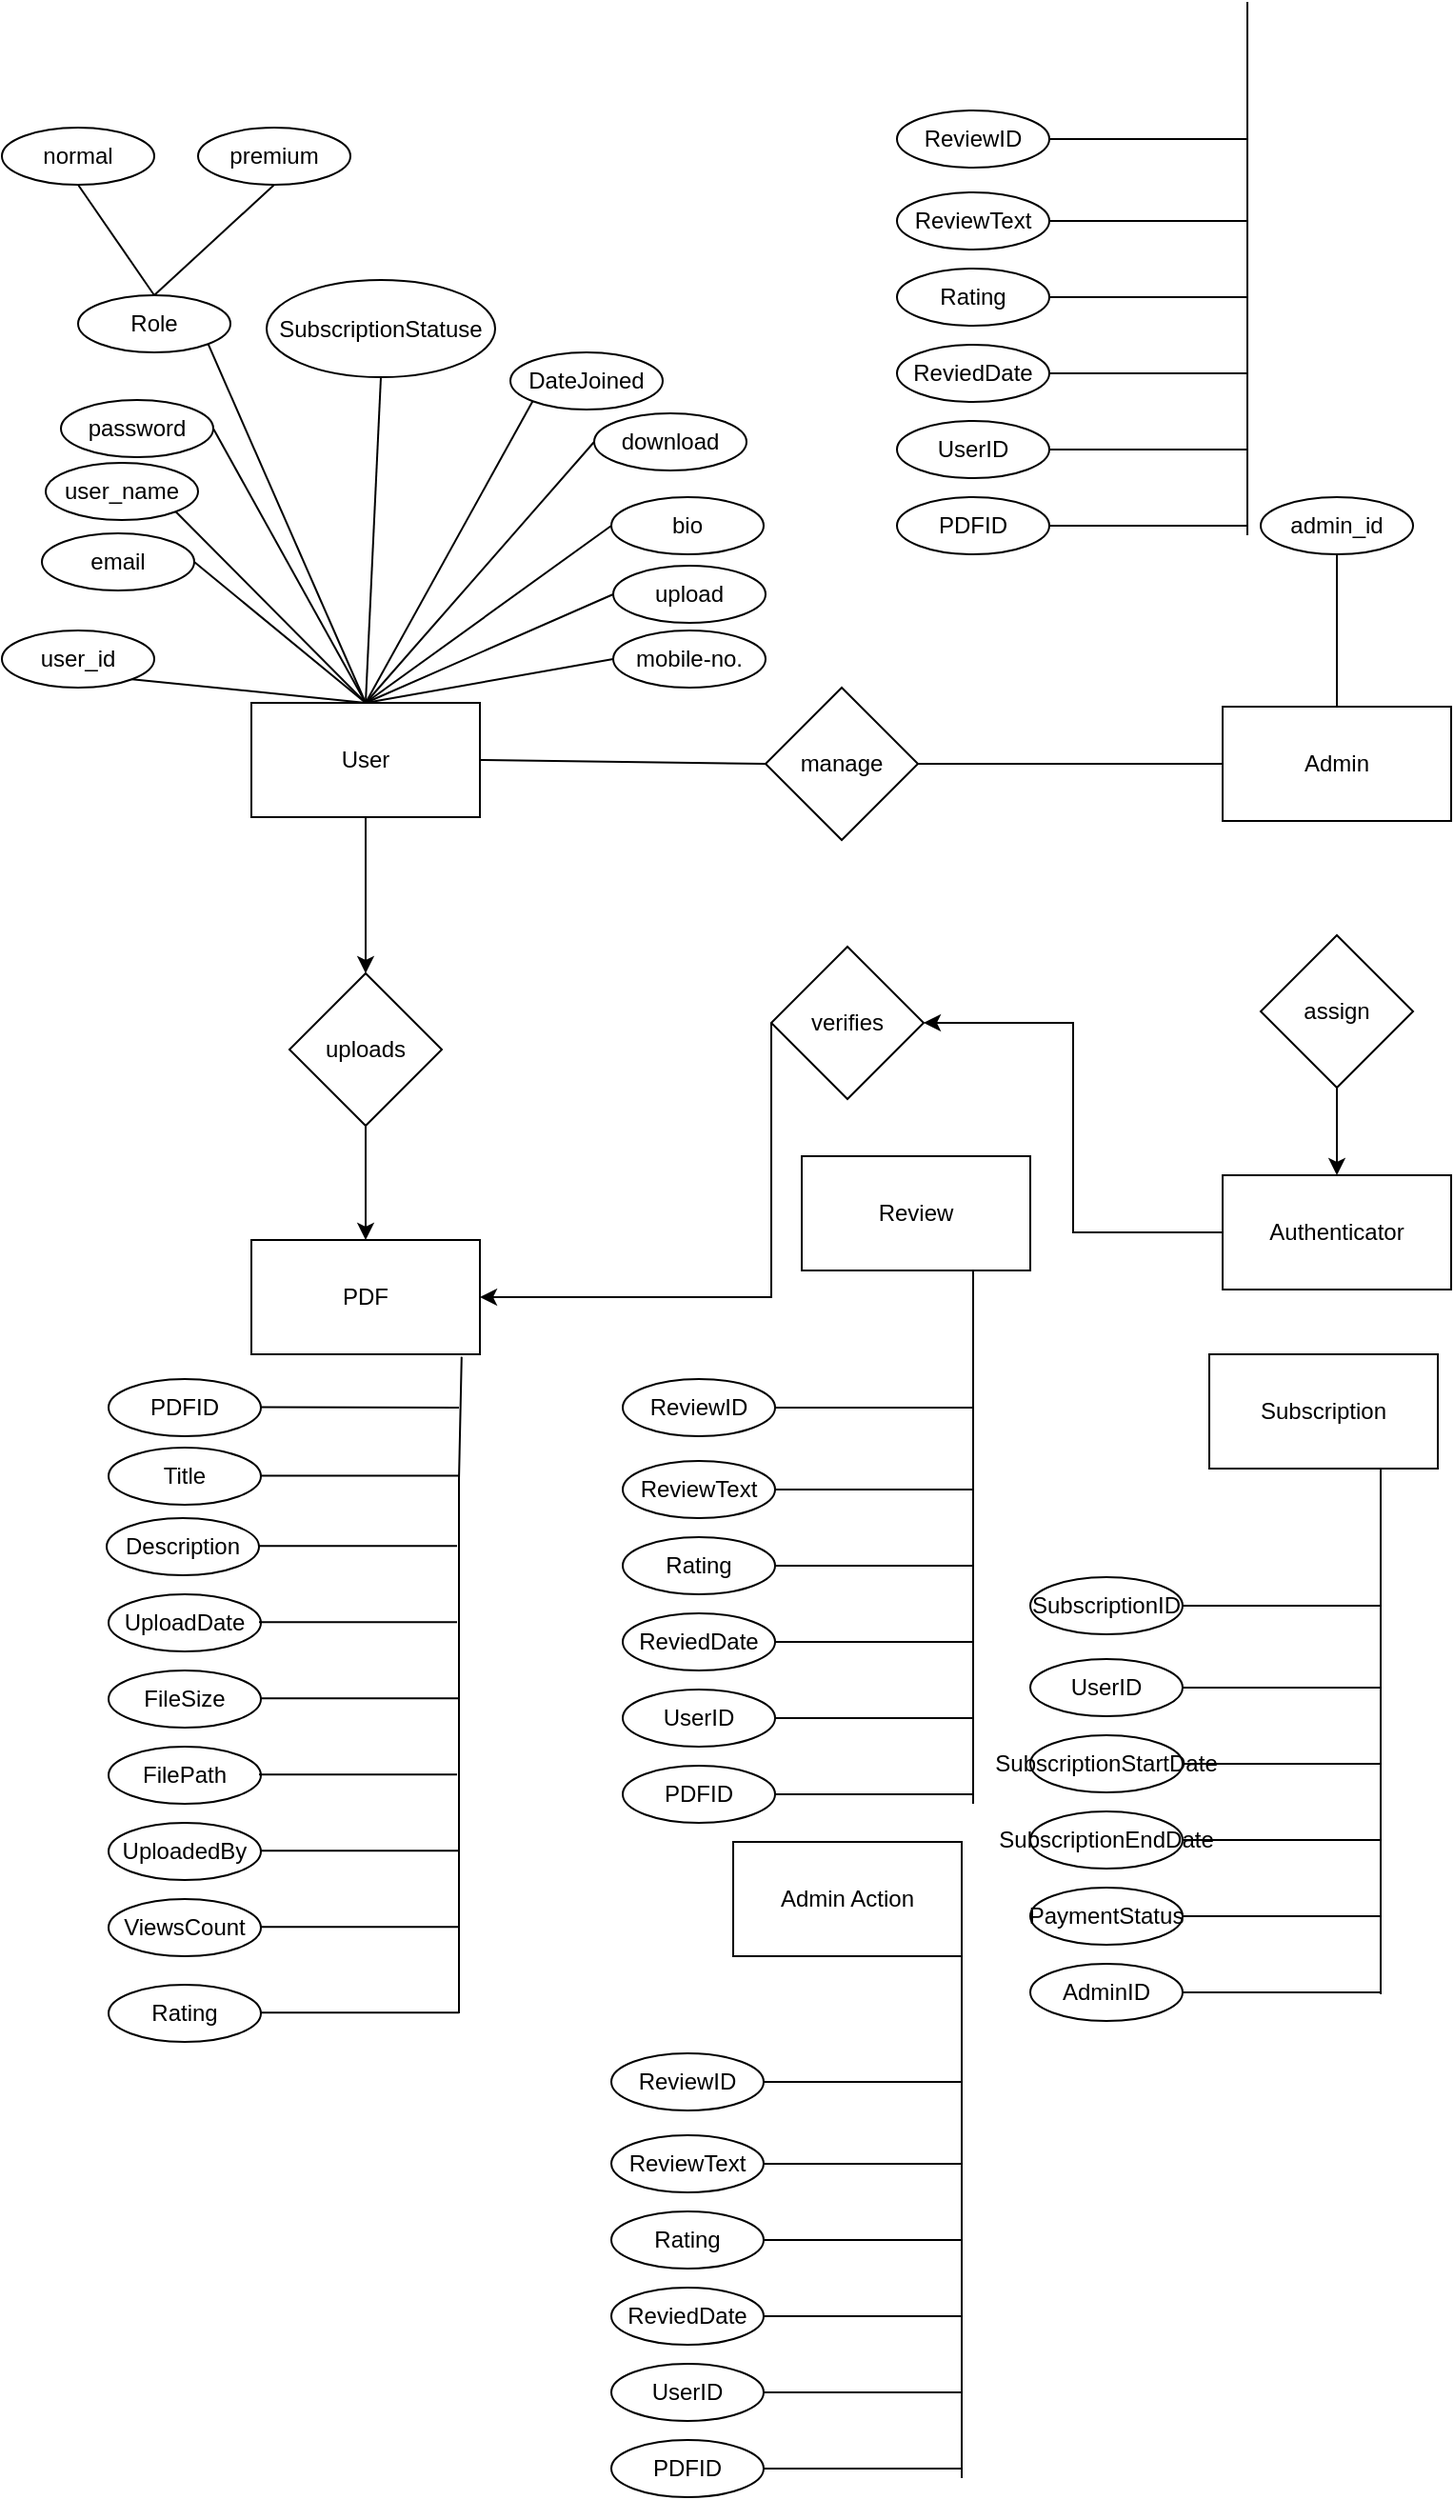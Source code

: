 <mxfile version="24.7.8">
  <diagram name="Page-1" id="J34UUTQpZUb7Md4DEHor">
    <mxGraphModel dx="2580" dy="1126" grid="1" gridSize="10" guides="1" tooltips="1" connect="1" arrows="1" fold="1" page="1" pageScale="1" pageWidth="827" pageHeight="1169" math="0" shadow="0">
      <root>
        <mxCell id="0" />
        <mxCell id="1" parent="0" />
        <mxCell id="ro1XtTDIESp_CkTBeO06-13" style="edgeStyle=orthogonalEdgeStyle;rounded=0;orthogonalLoop=1;jettySize=auto;html=1;exitX=0.5;exitY=1;exitDx=0;exitDy=0;entryX=0.5;entryY=0;entryDx=0;entryDy=0;" edge="1" parent="1" source="ro1XtTDIESp_CkTBeO06-1" target="ro1XtTDIESp_CkTBeO06-6">
          <mxGeometry relative="1" as="geometry" />
        </mxCell>
        <mxCell id="ro1XtTDIESp_CkTBeO06-1" value="User" style="rounded=0;whiteSpace=wrap;html=1;" vertex="1" parent="1">
          <mxGeometry x="141" y="462" width="120" height="60" as="geometry" />
        </mxCell>
        <mxCell id="ro1XtTDIESp_CkTBeO06-2" value="Admin" style="rounded=0;whiteSpace=wrap;html=1;" vertex="1" parent="1">
          <mxGeometry x="651" y="464" width="120" height="60" as="geometry" />
        </mxCell>
        <mxCell id="ro1XtTDIESp_CkTBeO06-15" style="edgeStyle=orthogonalEdgeStyle;rounded=0;orthogonalLoop=1;jettySize=auto;html=1;entryX=1;entryY=0.5;entryDx=0;entryDy=0;" edge="1" parent="1" source="ro1XtTDIESp_CkTBeO06-3" target="ro1XtTDIESp_CkTBeO06-5">
          <mxGeometry relative="1" as="geometry" />
        </mxCell>
        <mxCell id="ro1XtTDIESp_CkTBeO06-3" value="Authenticator" style="rounded=0;whiteSpace=wrap;html=1;" vertex="1" parent="1">
          <mxGeometry x="651" y="710" width="120" height="60" as="geometry" />
        </mxCell>
        <mxCell id="ro1XtTDIESp_CkTBeO06-4" value="PDF" style="rounded=0;whiteSpace=wrap;html=1;" vertex="1" parent="1">
          <mxGeometry x="141" y="744" width="120" height="60" as="geometry" />
        </mxCell>
        <mxCell id="ro1XtTDIESp_CkTBeO06-16" style="edgeStyle=orthogonalEdgeStyle;rounded=0;orthogonalLoop=1;jettySize=auto;html=1;exitX=0;exitY=0.5;exitDx=0;exitDy=0;" edge="1" parent="1" source="ro1XtTDIESp_CkTBeO06-5" target="ro1XtTDIESp_CkTBeO06-4">
          <mxGeometry relative="1" as="geometry">
            <Array as="points">
              <mxPoint x="414" y="774" />
            </Array>
          </mxGeometry>
        </mxCell>
        <mxCell id="ro1XtTDIESp_CkTBeO06-5" value="verifies" style="rhombus;whiteSpace=wrap;html=1;" vertex="1" parent="1">
          <mxGeometry x="414" y="590" width="80" height="80" as="geometry" />
        </mxCell>
        <mxCell id="ro1XtTDIESp_CkTBeO06-14" style="edgeStyle=orthogonalEdgeStyle;rounded=0;orthogonalLoop=1;jettySize=auto;html=1;exitX=0.5;exitY=1;exitDx=0;exitDy=0;entryX=0.5;entryY=0;entryDx=0;entryDy=0;" edge="1" parent="1" source="ro1XtTDIESp_CkTBeO06-6" target="ro1XtTDIESp_CkTBeO06-4">
          <mxGeometry relative="1" as="geometry" />
        </mxCell>
        <mxCell id="ro1XtTDIESp_CkTBeO06-6" value="uploads" style="rhombus;whiteSpace=wrap;html=1;" vertex="1" parent="1">
          <mxGeometry x="161" y="604" width="80" height="80" as="geometry" />
        </mxCell>
        <mxCell id="ro1XtTDIESp_CkTBeO06-7" value="manage" style="rhombus;whiteSpace=wrap;html=1;" vertex="1" parent="1">
          <mxGeometry x="411" y="454" width="80" height="80" as="geometry" />
        </mxCell>
        <mxCell id="ro1XtTDIESp_CkTBeO06-12" style="edgeStyle=orthogonalEdgeStyle;rounded=0;orthogonalLoop=1;jettySize=auto;html=1;exitX=0.5;exitY=1;exitDx=0;exitDy=0;entryX=0.5;entryY=0;entryDx=0;entryDy=0;" edge="1" parent="1" source="ro1XtTDIESp_CkTBeO06-8" target="ro1XtTDIESp_CkTBeO06-3">
          <mxGeometry relative="1" as="geometry" />
        </mxCell>
        <mxCell id="ro1XtTDIESp_CkTBeO06-8" value="assign" style="rhombus;whiteSpace=wrap;html=1;" vertex="1" parent="1">
          <mxGeometry x="671" y="584" width="80" height="80" as="geometry" />
        </mxCell>
        <mxCell id="ro1XtTDIESp_CkTBeO06-21" value="Role" style="ellipse;whiteSpace=wrap;html=1;" vertex="1" parent="1">
          <mxGeometry x="50" y="248" width="80" height="30" as="geometry" />
        </mxCell>
        <mxCell id="ro1XtTDIESp_CkTBeO06-22" value="SubscriptionStatuse" style="ellipse;whiteSpace=wrap;html=1;" vertex="1" parent="1">
          <mxGeometry x="149" y="240" width="120" height="51" as="geometry" />
        </mxCell>
        <mxCell id="ro1XtTDIESp_CkTBeO06-24" value="password" style="ellipse;whiteSpace=wrap;html=1;" vertex="1" parent="1">
          <mxGeometry x="41" y="303" width="80" height="30" as="geometry" />
        </mxCell>
        <mxCell id="ro1XtTDIESp_CkTBeO06-25" value="download" style="ellipse;whiteSpace=wrap;html=1;" vertex="1" parent="1">
          <mxGeometry x="321" y="310" width="80" height="30" as="geometry" />
        </mxCell>
        <mxCell id="ro1XtTDIESp_CkTBeO06-26" value="bio" style="ellipse;whiteSpace=wrap;html=1;" vertex="1" parent="1">
          <mxGeometry x="330" y="354" width="80" height="30" as="geometry" />
        </mxCell>
        <mxCell id="ro1XtTDIESp_CkTBeO06-27" value="mobile-no." style="ellipse;whiteSpace=wrap;html=1;" vertex="1" parent="1">
          <mxGeometry x="331" y="424" width="80" height="30" as="geometry" />
        </mxCell>
        <mxCell id="ro1XtTDIESp_CkTBeO06-29" value="email" style="ellipse;whiteSpace=wrap;html=1;" vertex="1" parent="1">
          <mxGeometry x="31" y="373" width="80" height="30" as="geometry" />
        </mxCell>
        <mxCell id="ro1XtTDIESp_CkTBeO06-30" value="user_id" style="ellipse;whiteSpace=wrap;html=1;" vertex="1" parent="1">
          <mxGeometry x="10" y="424" width="80" height="30" as="geometry" />
        </mxCell>
        <mxCell id="ro1XtTDIESp_CkTBeO06-31" value="user_name" style="ellipse;whiteSpace=wrap;html=1;" vertex="1" parent="1">
          <mxGeometry x="33" y="336" width="80" height="30" as="geometry" />
        </mxCell>
        <mxCell id="ro1XtTDIESp_CkTBeO06-33" value="" style="endArrow=none;html=1;rounded=0;entryX=0.5;entryY=1;entryDx=0;entryDy=0;exitX=0.5;exitY=0;exitDx=0;exitDy=0;" edge="1" parent="1" source="ro1XtTDIESp_CkTBeO06-1" target="ro1XtTDIESp_CkTBeO06-22">
          <mxGeometry width="50" height="50" relative="1" as="geometry">
            <mxPoint x="161" y="434" as="sourcePoint" />
            <mxPoint x="214" y="305.0" as="targetPoint" />
          </mxGeometry>
        </mxCell>
        <mxCell id="ro1XtTDIESp_CkTBeO06-34" value="" style="endArrow=none;html=1;rounded=0;entryX=1;entryY=1;entryDx=0;entryDy=0;exitX=0.5;exitY=0;exitDx=0;exitDy=0;" edge="1" parent="1" source="ro1XtTDIESp_CkTBeO06-1" target="ro1XtTDIESp_CkTBeO06-30">
          <mxGeometry width="50" height="50" relative="1" as="geometry">
            <mxPoint x="161" y="434" as="sourcePoint" />
            <mxPoint x="211" y="384" as="targetPoint" />
          </mxGeometry>
        </mxCell>
        <mxCell id="ro1XtTDIESp_CkTBeO06-35" value="" style="endArrow=none;html=1;rounded=0;entryX=1;entryY=1;entryDx=0;entryDy=0;exitX=0.5;exitY=0;exitDx=0;exitDy=0;" edge="1" parent="1" source="ro1XtTDIESp_CkTBeO06-1" target="ro1XtTDIESp_CkTBeO06-31">
          <mxGeometry width="50" height="50" relative="1" as="geometry">
            <mxPoint x="161" y="434" as="sourcePoint" />
            <mxPoint x="211" y="384" as="targetPoint" />
          </mxGeometry>
        </mxCell>
        <mxCell id="ro1XtTDIESp_CkTBeO06-37" value="" style="endArrow=none;html=1;rounded=0;entryX=1;entryY=0.5;entryDx=0;entryDy=0;exitX=0.5;exitY=0;exitDx=0;exitDy=0;" edge="1" parent="1" source="ro1XtTDIESp_CkTBeO06-1" target="ro1XtTDIESp_CkTBeO06-29">
          <mxGeometry width="50" height="50" relative="1" as="geometry">
            <mxPoint x="161" y="434" as="sourcePoint" />
            <mxPoint x="112.0" y="389" as="targetPoint" />
          </mxGeometry>
        </mxCell>
        <mxCell id="ro1XtTDIESp_CkTBeO06-38" value="" style="endArrow=none;html=1;rounded=0;entryX=1;entryY=1;entryDx=0;entryDy=0;exitX=0.5;exitY=0;exitDx=0;exitDy=0;" edge="1" parent="1" source="ro1XtTDIESp_CkTBeO06-1" target="ro1XtTDIESp_CkTBeO06-21">
          <mxGeometry width="50" height="50" relative="1" as="geometry">
            <mxPoint x="201" y="474" as="sourcePoint" />
            <mxPoint x="211" y="384" as="targetPoint" />
          </mxGeometry>
        </mxCell>
        <mxCell id="ro1XtTDIESp_CkTBeO06-40" value="" style="endArrow=none;html=1;rounded=0;entryX=0;entryY=0.5;entryDx=0;entryDy=0;exitX=0.5;exitY=0;exitDx=0;exitDy=0;" edge="1" parent="1" source="ro1XtTDIESp_CkTBeO06-1" target="ro1XtTDIESp_CkTBeO06-25">
          <mxGeometry width="50" height="50" relative="1" as="geometry">
            <mxPoint x="161" y="434" as="sourcePoint" />
            <mxPoint x="211" y="384" as="targetPoint" />
          </mxGeometry>
        </mxCell>
        <mxCell id="ro1XtTDIESp_CkTBeO06-41" value="" style="endArrow=none;html=1;rounded=0;entryX=0;entryY=0.5;entryDx=0;entryDy=0;exitX=0.5;exitY=0;exitDx=0;exitDy=0;" edge="1" parent="1" source="ro1XtTDIESp_CkTBeO06-1" target="ro1XtTDIESp_CkTBeO06-26">
          <mxGeometry width="50" height="50" relative="1" as="geometry">
            <mxPoint x="161" y="434" as="sourcePoint" />
            <mxPoint x="211" y="384" as="targetPoint" />
          </mxGeometry>
        </mxCell>
        <mxCell id="ro1XtTDIESp_CkTBeO06-42" value="" style="endArrow=none;html=1;rounded=0;entryX=0;entryY=0.5;entryDx=0;entryDy=0;exitX=0.5;exitY=0;exitDx=0;exitDy=0;" edge="1" parent="1" source="ro1XtTDIESp_CkTBeO06-1" target="ro1XtTDIESp_CkTBeO06-27">
          <mxGeometry width="50" height="50" relative="1" as="geometry">
            <mxPoint x="161" y="434" as="sourcePoint" />
            <mxPoint x="211" y="384" as="targetPoint" />
          </mxGeometry>
        </mxCell>
        <mxCell id="ro1XtTDIESp_CkTBeO06-44" value="upload" style="ellipse;whiteSpace=wrap;html=1;" vertex="1" parent="1">
          <mxGeometry x="331" y="390" width="80" height="30" as="geometry" />
        </mxCell>
        <mxCell id="ro1XtTDIESp_CkTBeO06-45" value="admin_id" style="ellipse;whiteSpace=wrap;html=1;" vertex="1" parent="1">
          <mxGeometry x="671" y="354" width="80" height="30" as="geometry" />
        </mxCell>
        <mxCell id="ro1XtTDIESp_CkTBeO06-48" value="DateJoined" style="ellipse;whiteSpace=wrap;html=1;" vertex="1" parent="1">
          <mxGeometry x="277" y="278" width="80" height="30" as="geometry" />
        </mxCell>
        <mxCell id="ro1XtTDIESp_CkTBeO06-49" value="" style="endArrow=none;html=1;rounded=0;entryX=1;entryY=0.5;entryDx=0;entryDy=0;exitX=0.5;exitY=0;exitDx=0;exitDy=0;" edge="1" parent="1" source="ro1XtTDIESp_CkTBeO06-1" target="ro1XtTDIESp_CkTBeO06-24">
          <mxGeometry width="50" height="50" relative="1" as="geometry">
            <mxPoint x="161" y="434" as="sourcePoint" />
            <mxPoint x="211" y="384" as="targetPoint" />
          </mxGeometry>
        </mxCell>
        <mxCell id="ro1XtTDIESp_CkTBeO06-50" value="" style="endArrow=none;html=1;rounded=0;entryX=0;entryY=1;entryDx=0;entryDy=0;exitX=0.5;exitY=0;exitDx=0;exitDy=0;" edge="1" parent="1" source="ro1XtTDIESp_CkTBeO06-1" target="ro1XtTDIESp_CkTBeO06-48">
          <mxGeometry width="50" height="50" relative="1" as="geometry">
            <mxPoint x="161" y="434" as="sourcePoint" />
            <mxPoint x="211" y="384" as="targetPoint" />
          </mxGeometry>
        </mxCell>
        <mxCell id="ro1XtTDIESp_CkTBeO06-52" value="" style="endArrow=none;html=1;rounded=0;entryX=0;entryY=0.5;entryDx=0;entryDy=0;exitX=0.5;exitY=0;exitDx=0;exitDy=0;" edge="1" parent="1" source="ro1XtTDIESp_CkTBeO06-1" target="ro1XtTDIESp_CkTBeO06-44">
          <mxGeometry width="50" height="50" relative="1" as="geometry">
            <mxPoint x="161" y="434" as="sourcePoint" />
            <mxPoint x="211" y="384" as="targetPoint" />
          </mxGeometry>
        </mxCell>
        <mxCell id="ro1XtTDIESp_CkTBeO06-54" value="" style="endArrow=none;html=1;rounded=0;entryX=0.5;entryY=1;entryDx=0;entryDy=0;exitX=0.5;exitY=0;exitDx=0;exitDy=0;" edge="1" parent="1" source="ro1XtTDIESp_CkTBeO06-2" target="ro1XtTDIESp_CkTBeO06-45">
          <mxGeometry width="50" height="50" relative="1" as="geometry">
            <mxPoint x="511" y="438" as="sourcePoint" />
            <mxPoint x="621" y="390" as="targetPoint" />
          </mxGeometry>
        </mxCell>
        <mxCell id="ro1XtTDIESp_CkTBeO06-55" value="" style="endArrow=none;html=1;rounded=0;entryX=0;entryY=0.5;entryDx=0;entryDy=0;exitX=1;exitY=0.5;exitDx=0;exitDy=0;" edge="1" parent="1" source="ro1XtTDIESp_CkTBeO06-1" target="ro1XtTDIESp_CkTBeO06-7">
          <mxGeometry width="50" height="50" relative="1" as="geometry">
            <mxPoint x="341" y="534" as="sourcePoint" />
            <mxPoint x="391" y="484" as="targetPoint" />
          </mxGeometry>
        </mxCell>
        <mxCell id="ro1XtTDIESp_CkTBeO06-57" value="" style="endArrow=none;html=1;rounded=0;entryX=0;entryY=0.5;entryDx=0;entryDy=0;exitX=1;exitY=0.5;exitDx=0;exitDy=0;" edge="1" parent="1" source="ro1XtTDIESp_CkTBeO06-7" target="ro1XtTDIESp_CkTBeO06-2">
          <mxGeometry width="50" height="50" relative="1" as="geometry">
            <mxPoint x="491" y="493" as="sourcePoint" />
            <mxPoint x="641" y="495" as="targetPoint" />
          </mxGeometry>
        </mxCell>
        <mxCell id="ro1XtTDIESp_CkTBeO06-61" value="premium" style="ellipse;whiteSpace=wrap;html=1;" vertex="1" parent="1">
          <mxGeometry x="113" y="160" width="80" height="30" as="geometry" />
        </mxCell>
        <mxCell id="ro1XtTDIESp_CkTBeO06-62" value="normal" style="ellipse;whiteSpace=wrap;html=1;" vertex="1" parent="1">
          <mxGeometry x="10" y="160" width="80" height="30" as="geometry" />
        </mxCell>
        <mxCell id="ro1XtTDIESp_CkTBeO06-63" value="" style="endArrow=none;html=1;rounded=0;entryX=0.5;entryY=1;entryDx=0;entryDy=0;exitX=0.5;exitY=0;exitDx=0;exitDy=0;" edge="1" parent="1" source="ro1XtTDIESp_CkTBeO06-21" target="ro1XtTDIESp_CkTBeO06-61">
          <mxGeometry width="50" height="50" relative="1" as="geometry">
            <mxPoint x="341.87" y="278" as="sourcePoint" />
            <mxPoint x="259.87" y="89" as="targetPoint" />
          </mxGeometry>
        </mxCell>
        <mxCell id="ro1XtTDIESp_CkTBeO06-64" value="" style="endArrow=none;html=1;rounded=0;entryX=0.5;entryY=1;entryDx=0;entryDy=0;exitX=0.5;exitY=0;exitDx=0;exitDy=0;" edge="1" parent="1" source="ro1XtTDIESp_CkTBeO06-21" target="ro1XtTDIESp_CkTBeO06-62">
          <mxGeometry width="50" height="50" relative="1" as="geometry">
            <mxPoint x="50" y="238" as="sourcePoint" />
            <mxPoint x="113" y="180" as="targetPoint" />
          </mxGeometry>
        </mxCell>
        <mxCell id="ro1XtTDIESp_CkTBeO06-65" value="" style="endArrow=none;html=1;rounded=0;entryX=0.92;entryY=1.022;entryDx=0;entryDy=0;entryPerimeter=0;" edge="1" parent="1" target="ro1XtTDIESp_CkTBeO06-4">
          <mxGeometry width="50" height="50" relative="1" as="geometry">
            <mxPoint x="250" y="1150" as="sourcePoint" />
            <mxPoint x="220" y="870" as="targetPoint" />
            <Array as="points">
              <mxPoint x="250" y="870" />
            </Array>
          </mxGeometry>
        </mxCell>
        <mxCell id="ro1XtTDIESp_CkTBeO06-66" value="PDFID" style="ellipse;whiteSpace=wrap;html=1;" vertex="1" parent="1">
          <mxGeometry x="66" y="817" width="80" height="30" as="geometry" />
        </mxCell>
        <mxCell id="ro1XtTDIESp_CkTBeO06-67" value="Title" style="ellipse;whiteSpace=wrap;html=1;" vertex="1" parent="1">
          <mxGeometry x="66" y="853" width="80" height="30" as="geometry" />
        </mxCell>
        <mxCell id="ro1XtTDIESp_CkTBeO06-68" value="Description" style="ellipse;whiteSpace=wrap;html=1;" vertex="1" parent="1">
          <mxGeometry x="65" y="890" width="80" height="30" as="geometry" />
        </mxCell>
        <mxCell id="ro1XtTDIESp_CkTBeO06-69" value="UploadDate" style="ellipse;whiteSpace=wrap;html=1;" vertex="1" parent="1">
          <mxGeometry x="66" y="930" width="80" height="30" as="geometry" />
        </mxCell>
        <mxCell id="ro1XtTDIESp_CkTBeO06-70" value="FileSize" style="ellipse;whiteSpace=wrap;html=1;" vertex="1" parent="1">
          <mxGeometry x="66" y="970" width="80" height="30" as="geometry" />
        </mxCell>
        <mxCell id="ro1XtTDIESp_CkTBeO06-71" value="FilePath" style="ellipse;whiteSpace=wrap;html=1;" vertex="1" parent="1">
          <mxGeometry x="66" y="1010" width="80" height="30" as="geometry" />
        </mxCell>
        <mxCell id="ro1XtTDIESp_CkTBeO06-72" value="UploadedBy" style="ellipse;whiteSpace=wrap;html=1;" vertex="1" parent="1">
          <mxGeometry x="66" y="1050" width="80" height="30" as="geometry" />
        </mxCell>
        <mxCell id="ro1XtTDIESp_CkTBeO06-73" value="ViewsCount" style="ellipse;whiteSpace=wrap;html=1;" vertex="1" parent="1">
          <mxGeometry x="66" y="1090" width="80" height="30" as="geometry" />
        </mxCell>
        <mxCell id="ro1XtTDIESp_CkTBeO06-74" value="Rating" style="ellipse;whiteSpace=wrap;html=1;" vertex="1" parent="1">
          <mxGeometry x="66" y="1135" width="80" height="30" as="geometry" />
        </mxCell>
        <mxCell id="ro1XtTDIESp_CkTBeO06-75" value="" style="endArrow=none;html=1;rounded=0;exitX=1;exitY=0.5;exitDx=0;exitDy=0;" edge="1" parent="1">
          <mxGeometry width="50" height="50" relative="1" as="geometry">
            <mxPoint x="416" y="832" as="sourcePoint" />
            <mxPoint x="520" y="832" as="targetPoint" />
          </mxGeometry>
        </mxCell>
        <mxCell id="ro1XtTDIESp_CkTBeO06-76" value="" style="endArrow=none;html=1;rounded=0;exitX=1;exitY=0.5;exitDx=0;exitDy=0;" edge="1" parent="1">
          <mxGeometry width="50" height="50" relative="1" as="geometry">
            <mxPoint x="146" y="867.76" as="sourcePoint" />
            <mxPoint x="250" y="867.76" as="targetPoint" />
          </mxGeometry>
        </mxCell>
        <mxCell id="ro1XtTDIESp_CkTBeO06-77" value="" style="endArrow=none;html=1;rounded=0;exitX=1;exitY=0.5;exitDx=0;exitDy=0;" edge="1" parent="1">
          <mxGeometry width="50" height="50" relative="1" as="geometry">
            <mxPoint x="145" y="904.62" as="sourcePoint" />
            <mxPoint x="249" y="904.62" as="targetPoint" />
          </mxGeometry>
        </mxCell>
        <mxCell id="ro1XtTDIESp_CkTBeO06-78" value="" style="endArrow=none;html=1;rounded=0;exitX=1;exitY=0.5;exitDx=0;exitDy=0;" edge="1" parent="1">
          <mxGeometry width="50" height="50" relative="1" as="geometry">
            <mxPoint x="145" y="944.62" as="sourcePoint" />
            <mxPoint x="249" y="944.62" as="targetPoint" />
          </mxGeometry>
        </mxCell>
        <mxCell id="ro1XtTDIESp_CkTBeO06-79" value="" style="endArrow=none;html=1;rounded=0;exitX=1;exitY=0.5;exitDx=0;exitDy=0;" edge="1" parent="1">
          <mxGeometry width="50" height="50" relative="1" as="geometry">
            <mxPoint x="146" y="984.62" as="sourcePoint" />
            <mxPoint x="250" y="984.62" as="targetPoint" />
          </mxGeometry>
        </mxCell>
        <mxCell id="ro1XtTDIESp_CkTBeO06-81" value="" style="endArrow=none;html=1;rounded=0;exitX=1;exitY=0.5;exitDx=0;exitDy=0;" edge="1" parent="1">
          <mxGeometry width="50" height="50" relative="1" as="geometry">
            <mxPoint x="145" y="1024.62" as="sourcePoint" />
            <mxPoint x="249" y="1024.62" as="targetPoint" />
          </mxGeometry>
        </mxCell>
        <mxCell id="ro1XtTDIESp_CkTBeO06-82" value="" style="endArrow=none;html=1;rounded=0;exitX=1;exitY=0.5;exitDx=0;exitDy=0;" edge="1" parent="1">
          <mxGeometry width="50" height="50" relative="1" as="geometry">
            <mxPoint x="146" y="1064.62" as="sourcePoint" />
            <mxPoint x="250" y="1064.62" as="targetPoint" />
          </mxGeometry>
        </mxCell>
        <mxCell id="ro1XtTDIESp_CkTBeO06-83" value="" style="endArrow=none;html=1;rounded=0;exitX=1;exitY=0.5;exitDx=0;exitDy=0;" edge="1" parent="1">
          <mxGeometry width="50" height="50" relative="1" as="geometry">
            <mxPoint x="146" y="1104.62" as="sourcePoint" />
            <mxPoint x="250" y="1104.62" as="targetPoint" />
          </mxGeometry>
        </mxCell>
        <mxCell id="ro1XtTDIESp_CkTBeO06-84" value="" style="endArrow=none;html=1;rounded=0;exitX=1;exitY=0.5;exitDx=0;exitDy=0;" edge="1" parent="1">
          <mxGeometry width="50" height="50" relative="1" as="geometry">
            <mxPoint x="146" y="1149.62" as="sourcePoint" />
            <mxPoint x="250" y="1149.62" as="targetPoint" />
          </mxGeometry>
        </mxCell>
        <mxCell id="ro1XtTDIESp_CkTBeO06-87" value="Review" style="rounded=0;whiteSpace=wrap;html=1;" vertex="1" parent="1">
          <mxGeometry x="430" y="700" width="120" height="60" as="geometry" />
        </mxCell>
        <mxCell id="ro1XtTDIESp_CkTBeO06-107" value="" style="endArrow=none;html=1;rounded=0;entryX=0.75;entryY=1;entryDx=0;entryDy=0;" edge="1" parent="1" target="ro1XtTDIESp_CkTBeO06-87">
          <mxGeometry width="50" height="50" relative="1" as="geometry">
            <mxPoint x="520" y="1040" as="sourcePoint" />
            <mxPoint x="521" y="790" as="targetPoint" />
            <Array as="points">
              <mxPoint x="520" y="855" />
            </Array>
          </mxGeometry>
        </mxCell>
        <mxCell id="ro1XtTDIESp_CkTBeO06-108" value="ReviewID" style="ellipse;whiteSpace=wrap;html=1;" vertex="1" parent="1">
          <mxGeometry x="336" y="817" width="80" height="30" as="geometry" />
        </mxCell>
        <mxCell id="ro1XtTDIESp_CkTBeO06-109" value="" style="endArrow=none;html=1;rounded=0;exitX=1;exitY=0.5;exitDx=0;exitDy=0;" edge="1" parent="1">
          <mxGeometry width="50" height="50" relative="1" as="geometry">
            <mxPoint x="146" y="831.75" as="sourcePoint" />
            <mxPoint x="250" y="832" as="targetPoint" />
          </mxGeometry>
        </mxCell>
        <mxCell id="ro1XtTDIESp_CkTBeO06-110" value="ReviewText" style="ellipse;whiteSpace=wrap;html=1;" vertex="1" parent="1">
          <mxGeometry x="336" y="860" width="80" height="30" as="geometry" />
        </mxCell>
        <mxCell id="ro1XtTDIESp_CkTBeO06-111" value="" style="endArrow=none;html=1;rounded=0;exitX=1;exitY=0.5;exitDx=0;exitDy=0;" edge="1" parent="1">
          <mxGeometry width="50" height="50" relative="1" as="geometry">
            <mxPoint x="416" y="875" as="sourcePoint" />
            <mxPoint x="520" y="875" as="targetPoint" />
          </mxGeometry>
        </mxCell>
        <mxCell id="ro1XtTDIESp_CkTBeO06-112" value="Rating" style="ellipse;whiteSpace=wrap;html=1;" vertex="1" parent="1">
          <mxGeometry x="336" y="900" width="80" height="30" as="geometry" />
        </mxCell>
        <mxCell id="ro1XtTDIESp_CkTBeO06-113" value="" style="endArrow=none;html=1;rounded=0;exitX=1;exitY=0.5;exitDx=0;exitDy=0;" edge="1" parent="1">
          <mxGeometry width="50" height="50" relative="1" as="geometry">
            <mxPoint x="416" y="915" as="sourcePoint" />
            <mxPoint x="520" y="915" as="targetPoint" />
          </mxGeometry>
        </mxCell>
        <mxCell id="ro1XtTDIESp_CkTBeO06-114" value="ReviedDate" style="ellipse;whiteSpace=wrap;html=1;" vertex="1" parent="1">
          <mxGeometry x="336" y="940" width="80" height="30" as="geometry" />
        </mxCell>
        <mxCell id="ro1XtTDIESp_CkTBeO06-115" value="" style="endArrow=none;html=1;rounded=0;exitX=1;exitY=0.5;exitDx=0;exitDy=0;" edge="1" parent="1">
          <mxGeometry width="50" height="50" relative="1" as="geometry">
            <mxPoint x="416" y="955" as="sourcePoint" />
            <mxPoint x="520" y="955" as="targetPoint" />
          </mxGeometry>
        </mxCell>
        <mxCell id="ro1XtTDIESp_CkTBeO06-116" value="UserID" style="ellipse;whiteSpace=wrap;html=1;" vertex="1" parent="1">
          <mxGeometry x="336" y="980" width="80" height="30" as="geometry" />
        </mxCell>
        <mxCell id="ro1XtTDIESp_CkTBeO06-117" value="" style="endArrow=none;html=1;rounded=0;exitX=1;exitY=0.5;exitDx=0;exitDy=0;" edge="1" parent="1">
          <mxGeometry width="50" height="50" relative="1" as="geometry">
            <mxPoint x="416" y="995" as="sourcePoint" />
            <mxPoint x="520" y="995" as="targetPoint" />
          </mxGeometry>
        </mxCell>
        <mxCell id="ro1XtTDIESp_CkTBeO06-118" value="PDFID" style="ellipse;whiteSpace=wrap;html=1;" vertex="1" parent="1">
          <mxGeometry x="336" y="1020" width="80" height="30" as="geometry" />
        </mxCell>
        <mxCell id="ro1XtTDIESp_CkTBeO06-119" value="" style="endArrow=none;html=1;rounded=0;exitX=1;exitY=0.5;exitDx=0;exitDy=0;" edge="1" parent="1">
          <mxGeometry width="50" height="50" relative="1" as="geometry">
            <mxPoint x="416" y="1035" as="sourcePoint" />
            <mxPoint x="520" y="1035" as="targetPoint" />
          </mxGeometry>
        </mxCell>
        <mxCell id="ro1XtTDIESp_CkTBeO06-126" value="AdminID" style="ellipse;whiteSpace=wrap;html=1;" vertex="1" parent="1">
          <mxGeometry x="550" y="1124" width="80" height="30" as="geometry" />
        </mxCell>
        <mxCell id="ro1XtTDIESp_CkTBeO06-127" value="PaymentStatus" style="ellipse;whiteSpace=wrap;html=1;" vertex="1" parent="1">
          <mxGeometry x="550" y="1084" width="80" height="30" as="geometry" />
        </mxCell>
        <mxCell id="ro1XtTDIESp_CkTBeO06-128" value="SubscriptionEndDate" style="ellipse;whiteSpace=wrap;html=1;" vertex="1" parent="1">
          <mxGeometry x="550" y="1044" width="80" height="30" as="geometry" />
        </mxCell>
        <mxCell id="ro1XtTDIESp_CkTBeO06-129" value="SubscriptionStartDate" style="ellipse;whiteSpace=wrap;html=1;" vertex="1" parent="1">
          <mxGeometry x="550" y="1004" width="80" height="30" as="geometry" />
        </mxCell>
        <mxCell id="ro1XtTDIESp_CkTBeO06-130" value="UserID" style="ellipse;whiteSpace=wrap;html=1;" vertex="1" parent="1">
          <mxGeometry x="550" y="964" width="80" height="30" as="geometry" />
        </mxCell>
        <mxCell id="ro1XtTDIESp_CkTBeO06-131" value="SubscriptionID" style="ellipse;whiteSpace=wrap;html=1;" vertex="1" parent="1">
          <mxGeometry x="550" y="921" width="80" height="30" as="geometry" />
        </mxCell>
        <mxCell id="ro1XtTDIESp_CkTBeO06-132" value="Subscription" style="rounded=0;whiteSpace=wrap;html=1;" vertex="1" parent="1">
          <mxGeometry x="644" y="804" width="120" height="60" as="geometry" />
        </mxCell>
        <mxCell id="ro1XtTDIESp_CkTBeO06-133" value="" style="endArrow=none;html=1;rounded=0;entryX=0.75;entryY=1;entryDx=0;entryDy=0;" edge="1" target="ro1XtTDIESp_CkTBeO06-132" parent="1">
          <mxGeometry width="50" height="50" relative="1" as="geometry">
            <mxPoint x="734" y="1140" as="sourcePoint" />
            <mxPoint x="735" y="894" as="targetPoint" />
            <Array as="points">
              <mxPoint x="734" y="959" />
            </Array>
          </mxGeometry>
        </mxCell>
        <mxCell id="ro1XtTDIESp_CkTBeO06-134" value="" style="endArrow=none;html=1;rounded=0;exitX=1;exitY=0.5;exitDx=0;exitDy=0;" edge="1" parent="1">
          <mxGeometry width="50" height="50" relative="1" as="geometry">
            <mxPoint x="630" y="936" as="sourcePoint" />
            <mxPoint x="734" y="936" as="targetPoint" />
          </mxGeometry>
        </mxCell>
        <mxCell id="ro1XtTDIESp_CkTBeO06-135" value="" style="endArrow=none;html=1;rounded=0;exitX=1;exitY=0.5;exitDx=0;exitDy=0;" edge="1" parent="1">
          <mxGeometry width="50" height="50" relative="1" as="geometry">
            <mxPoint x="630" y="979" as="sourcePoint" />
            <mxPoint x="734" y="979" as="targetPoint" />
          </mxGeometry>
        </mxCell>
        <mxCell id="ro1XtTDIESp_CkTBeO06-136" value="" style="endArrow=none;html=1;rounded=0;exitX=1;exitY=0.5;exitDx=0;exitDy=0;" edge="1" parent="1">
          <mxGeometry width="50" height="50" relative="1" as="geometry">
            <mxPoint x="630" y="1019" as="sourcePoint" />
            <mxPoint x="734" y="1019" as="targetPoint" />
          </mxGeometry>
        </mxCell>
        <mxCell id="ro1XtTDIESp_CkTBeO06-137" value="" style="endArrow=none;html=1;rounded=0;exitX=1;exitY=0.5;exitDx=0;exitDy=0;" edge="1" parent="1">
          <mxGeometry width="50" height="50" relative="1" as="geometry">
            <mxPoint x="630" y="1059" as="sourcePoint" />
            <mxPoint x="734" y="1059" as="targetPoint" />
          </mxGeometry>
        </mxCell>
        <mxCell id="ro1XtTDIESp_CkTBeO06-138" value="" style="endArrow=none;html=1;rounded=0;exitX=1;exitY=0.5;exitDx=0;exitDy=0;" edge="1" parent="1">
          <mxGeometry width="50" height="50" relative="1" as="geometry">
            <mxPoint x="630" y="1099" as="sourcePoint" />
            <mxPoint x="734" y="1099" as="targetPoint" />
          </mxGeometry>
        </mxCell>
        <mxCell id="ro1XtTDIESp_CkTBeO06-139" value="" style="endArrow=none;html=1;rounded=0;exitX=1;exitY=0.5;exitDx=0;exitDy=0;" edge="1" parent="1">
          <mxGeometry width="50" height="50" relative="1" as="geometry">
            <mxPoint x="630" y="1139" as="sourcePoint" />
            <mxPoint x="734" y="1139" as="targetPoint" />
          </mxGeometry>
        </mxCell>
        <mxCell id="ro1XtTDIESp_CkTBeO06-142" value="PDFID" style="ellipse;whiteSpace=wrap;html=1;" vertex="1" parent="1">
          <mxGeometry x="330" y="1374" width="80" height="30" as="geometry" />
        </mxCell>
        <mxCell id="ro1XtTDIESp_CkTBeO06-143" value="UserID" style="ellipse;whiteSpace=wrap;html=1;" vertex="1" parent="1">
          <mxGeometry x="330" y="1334" width="80" height="30" as="geometry" />
        </mxCell>
        <mxCell id="ro1XtTDIESp_CkTBeO06-144" value="ReviedDate" style="ellipse;whiteSpace=wrap;html=1;" vertex="1" parent="1">
          <mxGeometry x="330" y="1294" width="80" height="30" as="geometry" />
        </mxCell>
        <mxCell id="ro1XtTDIESp_CkTBeO06-145" value="Rating" style="ellipse;whiteSpace=wrap;html=1;" vertex="1" parent="1">
          <mxGeometry x="330" y="1254" width="80" height="30" as="geometry" />
        </mxCell>
        <mxCell id="ro1XtTDIESp_CkTBeO06-146" value="ReviewText" style="ellipse;whiteSpace=wrap;html=1;" vertex="1" parent="1">
          <mxGeometry x="330" y="1214" width="80" height="30" as="geometry" />
        </mxCell>
        <mxCell id="ro1XtTDIESp_CkTBeO06-147" value="ReviewID" style="ellipse;whiteSpace=wrap;html=1;" vertex="1" parent="1">
          <mxGeometry x="330" y="1171" width="80" height="30" as="geometry" />
        </mxCell>
        <mxCell id="ro1XtTDIESp_CkTBeO06-148" value="" style="endArrow=none;html=1;rounded=0;exitX=1;exitY=0.5;exitDx=0;exitDy=0;" edge="1" parent="1">
          <mxGeometry width="50" height="50" relative="1" as="geometry">
            <mxPoint x="410" y="1186" as="sourcePoint" />
            <mxPoint x="514" y="1186" as="targetPoint" />
          </mxGeometry>
        </mxCell>
        <mxCell id="ro1XtTDIESp_CkTBeO06-149" value="" style="endArrow=none;html=1;rounded=0;exitX=1;exitY=0.5;exitDx=0;exitDy=0;" edge="1" parent="1">
          <mxGeometry width="50" height="50" relative="1" as="geometry">
            <mxPoint x="410" y="1229" as="sourcePoint" />
            <mxPoint x="514" y="1229" as="targetPoint" />
          </mxGeometry>
        </mxCell>
        <mxCell id="ro1XtTDIESp_CkTBeO06-150" value="" style="endArrow=none;html=1;rounded=0;exitX=1;exitY=0.5;exitDx=0;exitDy=0;" edge="1" parent="1">
          <mxGeometry width="50" height="50" relative="1" as="geometry">
            <mxPoint x="410" y="1269" as="sourcePoint" />
            <mxPoint x="514" y="1269" as="targetPoint" />
          </mxGeometry>
        </mxCell>
        <mxCell id="ro1XtTDIESp_CkTBeO06-151" value="" style="endArrow=none;html=1;rounded=0;exitX=1;exitY=0.5;exitDx=0;exitDy=0;" edge="1" parent="1">
          <mxGeometry width="50" height="50" relative="1" as="geometry">
            <mxPoint x="410" y="1309" as="sourcePoint" />
            <mxPoint x="514" y="1309" as="targetPoint" />
          </mxGeometry>
        </mxCell>
        <mxCell id="ro1XtTDIESp_CkTBeO06-152" value="" style="endArrow=none;html=1;rounded=0;exitX=1;exitY=0.5;exitDx=0;exitDy=0;" edge="1" parent="1">
          <mxGeometry width="50" height="50" relative="1" as="geometry">
            <mxPoint x="410" y="1349" as="sourcePoint" />
            <mxPoint x="514" y="1349" as="targetPoint" />
          </mxGeometry>
        </mxCell>
        <mxCell id="ro1XtTDIESp_CkTBeO06-153" value="" style="endArrow=none;html=1;rounded=0;exitX=1;exitY=0.5;exitDx=0;exitDy=0;" edge="1" parent="1">
          <mxGeometry width="50" height="50" relative="1" as="geometry">
            <mxPoint x="410" y="1389" as="sourcePoint" />
            <mxPoint x="514" y="1389" as="targetPoint" />
          </mxGeometry>
        </mxCell>
        <mxCell id="ro1XtTDIESp_CkTBeO06-154" value="" style="endArrow=none;html=1;rounded=0;entryX=0.75;entryY=1;entryDx=0;entryDy=0;" edge="1" parent="1">
          <mxGeometry width="50" height="50" relative="1" as="geometry">
            <mxPoint x="514" y="1394" as="sourcePoint" />
            <mxPoint x="514" y="1114" as="targetPoint" />
            <Array as="points">
              <mxPoint x="514" y="1209" />
            </Array>
          </mxGeometry>
        </mxCell>
        <mxCell id="ro1XtTDIESp_CkTBeO06-155" value="PDFID" style="ellipse;whiteSpace=wrap;html=1;" vertex="1" parent="1">
          <mxGeometry x="480" y="354" width="80" height="30" as="geometry" />
        </mxCell>
        <mxCell id="ro1XtTDIESp_CkTBeO06-156" value="UserID" style="ellipse;whiteSpace=wrap;html=1;" vertex="1" parent="1">
          <mxGeometry x="480" y="314" width="80" height="30" as="geometry" />
        </mxCell>
        <mxCell id="ro1XtTDIESp_CkTBeO06-157" value="ReviedDate" style="ellipse;whiteSpace=wrap;html=1;" vertex="1" parent="1">
          <mxGeometry x="480" y="274" width="80" height="30" as="geometry" />
        </mxCell>
        <mxCell id="ro1XtTDIESp_CkTBeO06-158" value="Rating" style="ellipse;whiteSpace=wrap;html=1;" vertex="1" parent="1">
          <mxGeometry x="480" y="234" width="80" height="30" as="geometry" />
        </mxCell>
        <mxCell id="ro1XtTDIESp_CkTBeO06-159" value="ReviewText" style="ellipse;whiteSpace=wrap;html=1;" vertex="1" parent="1">
          <mxGeometry x="480" y="194" width="80" height="30" as="geometry" />
        </mxCell>
        <mxCell id="ro1XtTDIESp_CkTBeO06-160" value="ReviewID" style="ellipse;whiteSpace=wrap;html=1;" vertex="1" parent="1">
          <mxGeometry x="480" y="151" width="80" height="30" as="geometry" />
        </mxCell>
        <mxCell id="ro1XtTDIESp_CkTBeO06-161" value="" style="endArrow=none;html=1;rounded=0;exitX=1;exitY=0.5;exitDx=0;exitDy=0;" edge="1" parent="1">
          <mxGeometry width="50" height="50" relative="1" as="geometry">
            <mxPoint x="560" y="166" as="sourcePoint" />
            <mxPoint x="664" y="166" as="targetPoint" />
          </mxGeometry>
        </mxCell>
        <mxCell id="ro1XtTDIESp_CkTBeO06-162" value="" style="endArrow=none;html=1;rounded=0;exitX=1;exitY=0.5;exitDx=0;exitDy=0;" edge="1" parent="1">
          <mxGeometry width="50" height="50" relative="1" as="geometry">
            <mxPoint x="560" y="209" as="sourcePoint" />
            <mxPoint x="664" y="209" as="targetPoint" />
          </mxGeometry>
        </mxCell>
        <mxCell id="ro1XtTDIESp_CkTBeO06-163" value="" style="endArrow=none;html=1;rounded=0;exitX=1;exitY=0.5;exitDx=0;exitDy=0;" edge="1" parent="1">
          <mxGeometry width="50" height="50" relative="1" as="geometry">
            <mxPoint x="560" y="249" as="sourcePoint" />
            <mxPoint x="664" y="249" as="targetPoint" />
          </mxGeometry>
        </mxCell>
        <mxCell id="ro1XtTDIESp_CkTBeO06-164" value="" style="endArrow=none;html=1;rounded=0;exitX=1;exitY=0.5;exitDx=0;exitDy=0;" edge="1" parent="1">
          <mxGeometry width="50" height="50" relative="1" as="geometry">
            <mxPoint x="560" y="289" as="sourcePoint" />
            <mxPoint x="664" y="289" as="targetPoint" />
          </mxGeometry>
        </mxCell>
        <mxCell id="ro1XtTDIESp_CkTBeO06-165" value="" style="endArrow=none;html=1;rounded=0;exitX=1;exitY=0.5;exitDx=0;exitDy=0;" edge="1" parent="1">
          <mxGeometry width="50" height="50" relative="1" as="geometry">
            <mxPoint x="560" y="329" as="sourcePoint" />
            <mxPoint x="664" y="329" as="targetPoint" />
          </mxGeometry>
        </mxCell>
        <mxCell id="ro1XtTDIESp_CkTBeO06-166" value="" style="endArrow=none;html=1;rounded=0;exitX=1;exitY=0.5;exitDx=0;exitDy=0;" edge="1" parent="1">
          <mxGeometry width="50" height="50" relative="1" as="geometry">
            <mxPoint x="560" y="369" as="sourcePoint" />
            <mxPoint x="664" y="369" as="targetPoint" />
          </mxGeometry>
        </mxCell>
        <mxCell id="ro1XtTDIESp_CkTBeO06-167" value="" style="endArrow=none;html=1;rounded=0;entryX=0.75;entryY=1;entryDx=0;entryDy=0;" edge="1" parent="1">
          <mxGeometry width="50" height="50" relative="1" as="geometry">
            <mxPoint x="664" y="374" as="sourcePoint" />
            <mxPoint x="664" y="94" as="targetPoint" />
            <Array as="points">
              <mxPoint x="664" y="189" />
            </Array>
          </mxGeometry>
        </mxCell>
        <mxCell id="ro1XtTDIESp_CkTBeO06-168" value="Admin Action" style="rounded=0;whiteSpace=wrap;html=1;" vertex="1" parent="1">
          <mxGeometry x="394" y="1060" width="120" height="60" as="geometry" />
        </mxCell>
      </root>
    </mxGraphModel>
  </diagram>
</mxfile>
